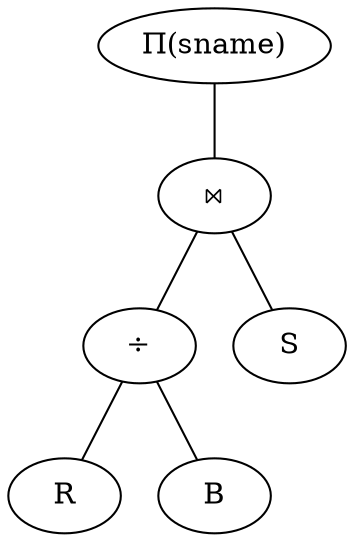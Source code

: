 digraph {
    edge[arrowhead="none"];
    "join" [label="⋈"];
    "div" [label="÷"];

    "Π(sname)" -> "join";
    "join" -> "div";
    "div" -> "R";
    "div" -> "B";
    "join" -> "S";
}
